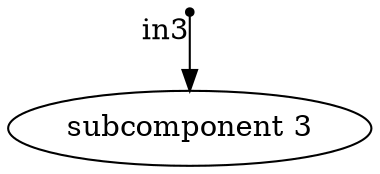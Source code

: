 digraph  {
	
	n2[label="in3",shape="point"];
	n1[label="subcomponent 3"];
	n2:s->n1:n[taillabel="in3"];
	
}
